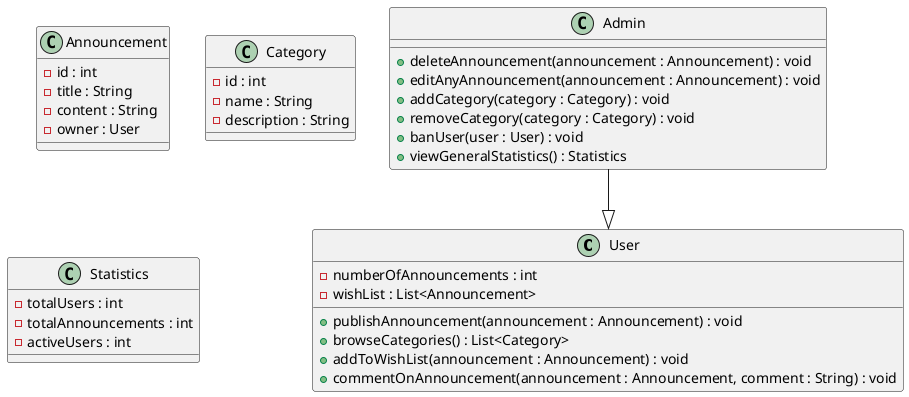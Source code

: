 @startuml
class User {
    - numberOfAnnouncements : int
    - wishList : List<Announcement>
    + publishAnnouncement(announcement : Announcement) : void
    + browseCategories() : List<Category>
    + addToWishList(announcement : Announcement) : void
    + commentOnAnnouncement(announcement : Announcement, comment : String) : void
}

class Admin {
    + deleteAnnouncement(announcement : Announcement) : void
    + editAnyAnnouncement(announcement : Announcement) : void
    + addCategory(category : Category) : void
    + removeCategory(category : Category) : void
    + banUser(user : User) : void
    + viewGeneralStatistics() : Statistics
}

Admin --|> User

class Announcement {
    - id : int
    - title : String
    - content : String
    - owner : User
}

class Category {
    - id : int
    - name : String
    - description : String
}

class Statistics {
    - totalUsers : int
    - totalAnnouncements : int
    - activeUsers : int
}

@enduml
